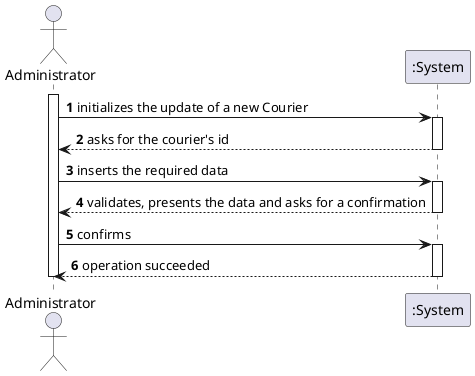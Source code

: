 @startuml
autonumber
actor "Administrator" as ADM

activate ADM
ADM -> ":System" : initializes the update of a new Courier
activate ":System"
":System" --> ADM : asks for the courier's id
deactivate ":System"


ADM -> ":System" : inserts the required data
activate ":System"
":System" --> ADM : validates, presents the data and asks for a confirmation
deactivate ":System"

ADM -> ":System" : confirms
activate ":System"
":System" --> ADM : operation succeeded
deactivate ":System"

deactivate ADM
@enduml

